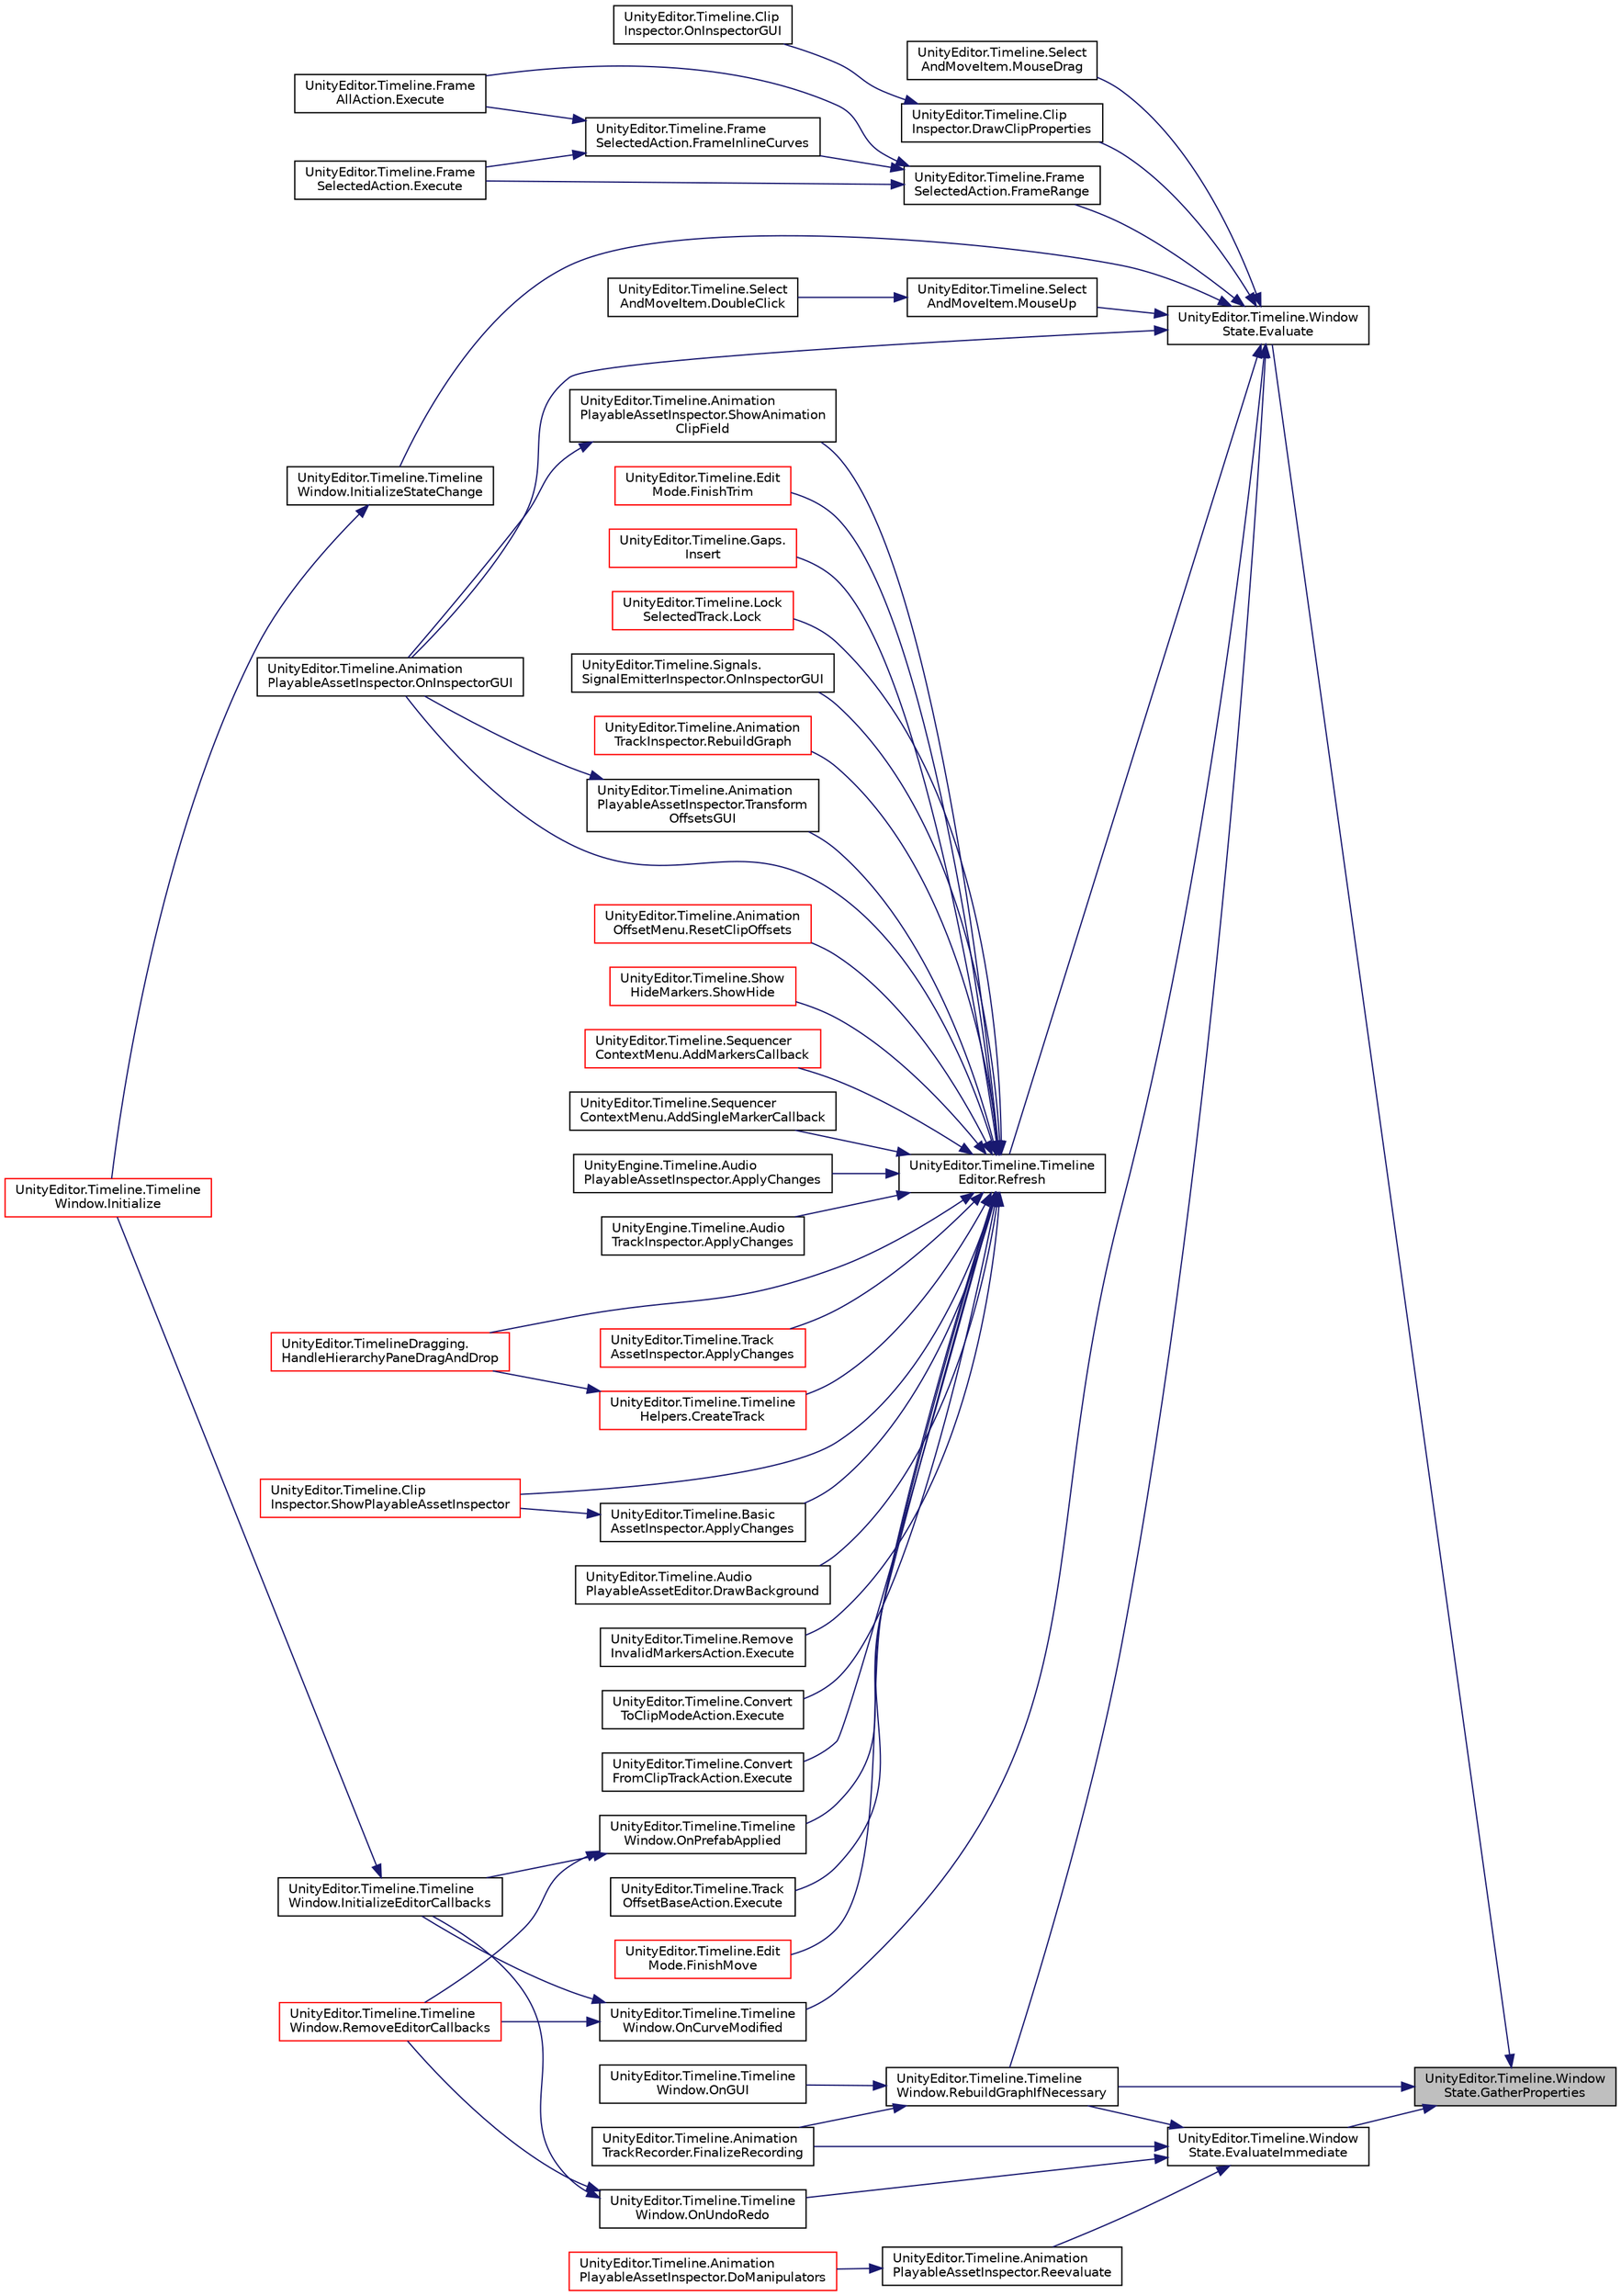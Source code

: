 digraph "UnityEditor.Timeline.WindowState.GatherProperties"
{
 // LATEX_PDF_SIZE
  edge [fontname="Helvetica",fontsize="10",labelfontname="Helvetica",labelfontsize="10"];
  node [fontname="Helvetica",fontsize="10",shape=record];
  rankdir="RL";
  Node1 [label="UnityEditor.Timeline.Window\lState.GatherProperties",height=0.2,width=0.4,color="black", fillcolor="grey75", style="filled", fontcolor="black",tooltip=" "];
  Node1 -> Node2 [dir="back",color="midnightblue",fontsize="10",style="solid",fontname="Helvetica"];
  Node2 [label="UnityEditor.Timeline.Window\lState.Evaluate",height=0.2,width=0.4,color="black", fillcolor="white", style="filled",URL="$class_unity_editor_1_1_timeline_1_1_window_state.html#ab469068a54205d03f681a4ca66919395",tooltip=" "];
  Node2 -> Node3 [dir="back",color="midnightblue",fontsize="10",style="solid",fontname="Helvetica"];
  Node3 [label="UnityEditor.Timeline.Clip\lInspector.DrawClipProperties",height=0.2,width=0.4,color="black", fillcolor="white", style="filled",URL="$class_unity_editor_1_1_timeline_1_1_clip_inspector.html#a861fcebebcec33861a27ec0e01b73118",tooltip=" "];
  Node3 -> Node4 [dir="back",color="midnightblue",fontsize="10",style="solid",fontname="Helvetica"];
  Node4 [label="UnityEditor.Timeline.Clip\lInspector.OnInspectorGUI",height=0.2,width=0.4,color="black", fillcolor="white", style="filled",URL="$class_unity_editor_1_1_timeline_1_1_clip_inspector.html#a8feba723c3a1729a81420c7675b90506",tooltip=" "];
  Node2 -> Node5 [dir="back",color="midnightblue",fontsize="10",style="solid",fontname="Helvetica"];
  Node5 [label="UnityEditor.Timeline.Frame\lSelectedAction.FrameRange",height=0.2,width=0.4,color="black", fillcolor="white", style="filled",URL="$class_unity_editor_1_1_timeline_1_1_frame_selected_action.html#ae0122012cd5227ac45050968f50db2f0",tooltip=" "];
  Node5 -> Node6 [dir="back",color="midnightblue",fontsize="10",style="solid",fontname="Helvetica"];
  Node6 [label="UnityEditor.Timeline.Frame\lAllAction.Execute",height=0.2,width=0.4,color="black", fillcolor="white", style="filled",URL="$class_unity_editor_1_1_timeline_1_1_frame_all_action.html#a9ef0a2710f2a1d3141f217b4fe28d8ff",tooltip=" "];
  Node5 -> Node7 [dir="back",color="midnightblue",fontsize="10",style="solid",fontname="Helvetica"];
  Node7 [label="UnityEditor.Timeline.Frame\lSelectedAction.Execute",height=0.2,width=0.4,color="black", fillcolor="white", style="filled",URL="$class_unity_editor_1_1_timeline_1_1_frame_selected_action.html#a129bc2cda89a2bd8ca9a597c94fee63f",tooltip=" "];
  Node5 -> Node8 [dir="back",color="midnightblue",fontsize="10",style="solid",fontname="Helvetica"];
  Node8 [label="UnityEditor.Timeline.Frame\lSelectedAction.FrameInlineCurves",height=0.2,width=0.4,color="black", fillcolor="white", style="filled",URL="$class_unity_editor_1_1_timeline_1_1_frame_selected_action.html#a0b8f235591f0655d06f0e67f6be6ce24",tooltip=" "];
  Node8 -> Node6 [dir="back",color="midnightblue",fontsize="10",style="solid",fontname="Helvetica"];
  Node8 -> Node7 [dir="back",color="midnightblue",fontsize="10",style="solid",fontname="Helvetica"];
  Node2 -> Node9 [dir="back",color="midnightblue",fontsize="10",style="solid",fontname="Helvetica"];
  Node9 [label="UnityEditor.Timeline.Timeline\lWindow.InitializeStateChange",height=0.2,width=0.4,color="black", fillcolor="white", style="filled",URL="$class_unity_editor_1_1_timeline_1_1_timeline_window.html#afedf240b1216d45ca3323b6541a8baaf",tooltip=" "];
  Node9 -> Node10 [dir="back",color="midnightblue",fontsize="10",style="solid",fontname="Helvetica"];
  Node10 [label="UnityEditor.Timeline.Timeline\lWindow.Initialize",height=0.2,width=0.4,color="red", fillcolor="white", style="filled",URL="$class_unity_editor_1_1_timeline_1_1_timeline_window.html#a154053a04b8716bb8c258652728cf13e",tooltip=" "];
  Node2 -> Node14 [dir="back",color="midnightblue",fontsize="10",style="solid",fontname="Helvetica"];
  Node14 [label="UnityEditor.Timeline.Select\lAndMoveItem.MouseDrag",height=0.2,width=0.4,color="black", fillcolor="white", style="filled",URL="$class_unity_editor_1_1_timeline_1_1_select_and_move_item.html#a584bdd0d566071b66460cdbf2c518833",tooltip=" "];
  Node2 -> Node15 [dir="back",color="midnightblue",fontsize="10",style="solid",fontname="Helvetica"];
  Node15 [label="UnityEditor.Timeline.Select\lAndMoveItem.MouseUp",height=0.2,width=0.4,color="black", fillcolor="white", style="filled",URL="$class_unity_editor_1_1_timeline_1_1_select_and_move_item.html#aecb8a0d92c548adb53b2ccc269fac49b",tooltip=" "];
  Node15 -> Node16 [dir="back",color="midnightblue",fontsize="10",style="solid",fontname="Helvetica"];
  Node16 [label="UnityEditor.Timeline.Select\lAndMoveItem.DoubleClick",height=0.2,width=0.4,color="black", fillcolor="white", style="filled",URL="$class_unity_editor_1_1_timeline_1_1_select_and_move_item.html#acc43f51dc81e97926496cbcd5f3d0056",tooltip=" "];
  Node2 -> Node17 [dir="back",color="midnightblue",fontsize="10",style="solid",fontname="Helvetica"];
  Node17 [label="UnityEditor.Timeline.Timeline\lWindow.OnCurveModified",height=0.2,width=0.4,color="black", fillcolor="white", style="filled",URL="$class_unity_editor_1_1_timeline_1_1_timeline_window.html#a758ef24bc9f979fe7a13ef6e5ed92a93",tooltip=" "];
  Node17 -> Node18 [dir="back",color="midnightblue",fontsize="10",style="solid",fontname="Helvetica"];
  Node18 [label="UnityEditor.Timeline.Timeline\lWindow.InitializeEditorCallbacks",height=0.2,width=0.4,color="black", fillcolor="white", style="filled",URL="$class_unity_editor_1_1_timeline_1_1_timeline_window.html#ab71bfd5f28c0cf3e9ac9cacd33d4be74",tooltip=" "];
  Node18 -> Node10 [dir="back",color="midnightblue",fontsize="10",style="solid",fontname="Helvetica"];
  Node17 -> Node19 [dir="back",color="midnightblue",fontsize="10",style="solid",fontname="Helvetica"];
  Node19 [label="UnityEditor.Timeline.Timeline\lWindow.RemoveEditorCallbacks",height=0.2,width=0.4,color="red", fillcolor="white", style="filled",URL="$class_unity_editor_1_1_timeline_1_1_timeline_window.html#adeea43b18ac646059778f3b2c9e5fe2c",tooltip=" "];
  Node2 -> Node21 [dir="back",color="midnightblue",fontsize="10",style="solid",fontname="Helvetica"];
  Node21 [label="UnityEditor.Timeline.Animation\lPlayableAssetInspector.OnInspectorGUI",height=0.2,width=0.4,color="black", fillcolor="white", style="filled",URL="$class_unity_editor_1_1_timeline_1_1_animation_playable_asset_inspector.html#a9198a92a8660008bb716236ac2959448",tooltip=" "];
  Node2 -> Node22 [dir="back",color="midnightblue",fontsize="10",style="solid",fontname="Helvetica"];
  Node22 [label="UnityEditor.Timeline.Timeline\lWindow.RebuildGraphIfNecessary",height=0.2,width=0.4,color="black", fillcolor="white", style="filled",URL="$class_unity_editor_1_1_timeline_1_1_timeline_window.html#acc50183d8d8bb06a0714764d62452f77",tooltip=" "];
  Node22 -> Node23 [dir="back",color="midnightblue",fontsize="10",style="solid",fontname="Helvetica"];
  Node23 [label="UnityEditor.Timeline.Animation\lTrackRecorder.FinalizeRecording",height=0.2,width=0.4,color="black", fillcolor="white", style="filled",URL="$class_unity_editor_1_1_timeline_1_1_animation_track_recorder.html#a380c9200939121de63d86333cd1a6ebb",tooltip=" "];
  Node22 -> Node12 [dir="back",color="midnightblue",fontsize="10",style="solid",fontname="Helvetica"];
  Node12 [label="UnityEditor.Timeline.Timeline\lWindow.OnGUI",height=0.2,width=0.4,color="black", fillcolor="white", style="filled",URL="$class_unity_editor_1_1_timeline_1_1_timeline_window.html#a7327db99348d465b7c37571f863e05e6",tooltip=" "];
  Node2 -> Node24 [dir="back",color="midnightblue",fontsize="10",style="solid",fontname="Helvetica"];
  Node24 [label="UnityEditor.Timeline.Timeline\lEditor.Refresh",height=0.2,width=0.4,color="black", fillcolor="white", style="filled",URL="$class_unity_editor_1_1_timeline_1_1_timeline_editor.html#aac9130b771a4f65a484abe4ec3df471d",tooltip=" "];
  Node24 -> Node25 [dir="back",color="midnightblue",fontsize="10",style="solid",fontname="Helvetica"];
  Node25 [label="UnityEditor.Timeline.Sequencer\lContextMenu.AddMarkersCallback",height=0.2,width=0.4,color="red", fillcolor="white", style="filled",URL="$class_unity_editor_1_1_timeline_1_1_sequencer_context_menu.html#a5f2333a039d8e189c8cf99e36825a75d",tooltip=" "];
  Node24 -> Node27 [dir="back",color="midnightblue",fontsize="10",style="solid",fontname="Helvetica"];
  Node27 [label="UnityEditor.Timeline.Sequencer\lContextMenu.AddSingleMarkerCallback",height=0.2,width=0.4,color="black", fillcolor="white", style="filled",URL="$class_unity_editor_1_1_timeline_1_1_sequencer_context_menu.html#a11e6e61355e8a7ef437d84d8ea4e7ce1",tooltip=" "];
  Node24 -> Node28 [dir="back",color="midnightblue",fontsize="10",style="solid",fontname="Helvetica"];
  Node28 [label="UnityEngine.Timeline.Audio\lPlayableAssetInspector.ApplyChanges",height=0.2,width=0.4,color="black", fillcolor="white", style="filled",URL="$class_unity_engine_1_1_timeline_1_1_audio_playable_asset_inspector.html#ae60cddc4b36ce6a39b0706048718714f",tooltip=" "];
  Node24 -> Node29 [dir="back",color="midnightblue",fontsize="10",style="solid",fontname="Helvetica"];
  Node29 [label="UnityEngine.Timeline.Audio\lTrackInspector.ApplyChanges",height=0.2,width=0.4,color="black", fillcolor="white", style="filled",URL="$class_unity_engine_1_1_timeline_1_1_audio_track_inspector.html#af1569daf2f13f4c6c53966771bf55d5a",tooltip=" "];
  Node24 -> Node30 [dir="back",color="midnightblue",fontsize="10",style="solid",fontname="Helvetica"];
  Node30 [label="UnityEditor.Timeline.Basic\lAssetInspector.ApplyChanges",height=0.2,width=0.4,color="black", fillcolor="white", style="filled",URL="$class_unity_editor_1_1_timeline_1_1_basic_asset_inspector.html#a9bffd090e7f639c40817f79eeb2e8ecc",tooltip=" "];
  Node30 -> Node31 [dir="back",color="midnightblue",fontsize="10",style="solid",fontname="Helvetica"];
  Node31 [label="UnityEditor.Timeline.Clip\lInspector.ShowPlayableAssetInspector",height=0.2,width=0.4,color="red", fillcolor="white", style="filled",URL="$class_unity_editor_1_1_timeline_1_1_clip_inspector.html#a2f68161d7d16e07e16e3f341bc7fcc8e",tooltip=" "];
  Node24 -> Node33 [dir="back",color="midnightblue",fontsize="10",style="solid",fontname="Helvetica"];
  Node33 [label="UnityEditor.Timeline.Track\lAssetInspector.ApplyChanges",height=0.2,width=0.4,color="red", fillcolor="white", style="filled",URL="$class_unity_editor_1_1_timeline_1_1_track_asset_inspector.html#a6d3ad6e3b8d3c10834a0a471295cf6c0",tooltip=" "];
  Node24 -> Node36 [dir="back",color="midnightblue",fontsize="10",style="solid",fontname="Helvetica"];
  Node36 [label="UnityEditor.Timeline.Timeline\lHelpers.CreateTrack",height=0.2,width=0.4,color="red", fillcolor="white", style="filled",URL="$class_unity_editor_1_1_timeline_1_1_timeline_helpers.html#a38380f338eea38b6497d3ab761acfdb1",tooltip=" "];
  Node36 -> Node52 [dir="back",color="midnightblue",fontsize="10",style="solid",fontname="Helvetica"];
  Node52 [label="UnityEditor.TimelineDragging.\lHandleHierarchyPaneDragAndDrop",height=0.2,width=0.4,color="red", fillcolor="white", style="filled",URL="$class_unity_editor_1_1_timeline_dragging.html#a687c347694a64d20d8211ae692d0f18e",tooltip=" "];
  Node24 -> Node54 [dir="back",color="midnightblue",fontsize="10",style="solid",fontname="Helvetica"];
  Node54 [label="UnityEditor.Timeline.Audio\lPlayableAssetEditor.DrawBackground",height=0.2,width=0.4,color="black", fillcolor="white", style="filled",URL="$class_unity_editor_1_1_timeline_1_1_audio_playable_asset_editor.html#a3687c81461e2b7f6bd9a83d683d0462c",tooltip="Override this method to draw a background for a clip ."];
  Node24 -> Node55 [dir="back",color="midnightblue",fontsize="10",style="solid",fontname="Helvetica"];
  Node55 [label="UnityEditor.Timeline.Remove\lInvalidMarkersAction.Execute",height=0.2,width=0.4,color="black", fillcolor="white", style="filled",URL="$class_unity_editor_1_1_timeline_1_1_remove_invalid_markers_action.html#a9f7c38d98320a590c861d4d4d3a27d22",tooltip=" "];
  Node24 -> Node56 [dir="back",color="midnightblue",fontsize="10",style="solid",fontname="Helvetica"];
  Node56 [label="UnityEditor.Timeline.Convert\lToClipModeAction.Execute",height=0.2,width=0.4,color="black", fillcolor="white", style="filled",URL="$class_unity_editor_1_1_timeline_1_1_convert_to_clip_mode_action.html#ad9e9b9d3904ecd203d5c574f66720df6",tooltip=" "];
  Node24 -> Node57 [dir="back",color="midnightblue",fontsize="10",style="solid",fontname="Helvetica"];
  Node57 [label="UnityEditor.Timeline.Convert\lFromClipTrackAction.Execute",height=0.2,width=0.4,color="black", fillcolor="white", style="filled",URL="$class_unity_editor_1_1_timeline_1_1_convert_from_clip_track_action.html#a5a08b8c4ada136b09d37c34bcabb0346",tooltip=" "];
  Node24 -> Node58 [dir="back",color="midnightblue",fontsize="10",style="solid",fontname="Helvetica"];
  Node58 [label="UnityEditor.Timeline.Track\lOffsetBaseAction.Execute",height=0.2,width=0.4,color="black", fillcolor="white", style="filled",URL="$class_unity_editor_1_1_timeline_1_1_track_offset_base_action.html#ad831c78b458a2e06ea5e55c261404df8",tooltip=" "];
  Node24 -> Node59 [dir="back",color="midnightblue",fontsize="10",style="solid",fontname="Helvetica"];
  Node59 [label="UnityEditor.Timeline.Edit\lMode.FinishMove",height=0.2,width=0.4,color="red", fillcolor="white", style="filled",URL="$class_unity_editor_1_1_timeline_1_1_edit_mode.html#a65a01ef5fa96430145d99d00470f9578",tooltip=" "];
  Node24 -> Node64 [dir="back",color="midnightblue",fontsize="10",style="solid",fontname="Helvetica"];
  Node64 [label="UnityEditor.Timeline.Edit\lMode.FinishTrim",height=0.2,width=0.4,color="red", fillcolor="white", style="filled",URL="$class_unity_editor_1_1_timeline_1_1_edit_mode.html#afa96bdbfbf805f3dc9aa7ad199436340",tooltip=" "];
  Node24 -> Node52 [dir="back",color="midnightblue",fontsize="10",style="solid",fontname="Helvetica"];
  Node24 -> Node77 [dir="back",color="midnightblue",fontsize="10",style="solid",fontname="Helvetica"];
  Node77 [label="UnityEditor.Timeline.Gaps.\lInsert",height=0.2,width=0.4,color="red", fillcolor="white", style="filled",URL="$class_unity_editor_1_1_timeline_1_1_gaps.html#a51e4fa370fc9acdc7d5dfe7d8c364857",tooltip=" "];
  Node24 -> Node79 [dir="back",color="midnightblue",fontsize="10",style="solid",fontname="Helvetica"];
  Node79 [label="UnityEditor.Timeline.Lock\lSelectedTrack.Lock",height=0.2,width=0.4,color="red", fillcolor="white", style="filled",URL="$class_unity_editor_1_1_timeline_1_1_lock_selected_track.html#a18d3be67222d4f1d0b7b9ceebc57e705",tooltip=" "];
  Node24 -> Node21 [dir="back",color="midnightblue",fontsize="10",style="solid",fontname="Helvetica"];
  Node24 -> Node81 [dir="back",color="midnightblue",fontsize="10",style="solid",fontname="Helvetica"];
  Node81 [label="UnityEditor.Timeline.Signals.\lSignalEmitterInspector.OnInspectorGUI",height=0.2,width=0.4,color="black", fillcolor="white", style="filled",URL="$class_unity_editor_1_1_timeline_1_1_signals_1_1_signal_emitter_inspector.html#a195ef47d79d4e4bd401e5dfe882adb8e",tooltip=" "];
  Node24 -> Node82 [dir="back",color="midnightblue",fontsize="10",style="solid",fontname="Helvetica"];
  Node82 [label="UnityEditor.Timeline.Timeline\lWindow.OnPrefabApplied",height=0.2,width=0.4,color="black", fillcolor="white", style="filled",URL="$class_unity_editor_1_1_timeline_1_1_timeline_window.html#abb1b7e92b5e1c0d5085d215326aa7520",tooltip=" "];
  Node82 -> Node18 [dir="back",color="midnightblue",fontsize="10",style="solid",fontname="Helvetica"];
  Node82 -> Node19 [dir="back",color="midnightblue",fontsize="10",style="solid",fontname="Helvetica"];
  Node24 -> Node83 [dir="back",color="midnightblue",fontsize="10",style="solid",fontname="Helvetica"];
  Node83 [label="UnityEditor.Timeline.Animation\lTrackInspector.RebuildGraph",height=0.2,width=0.4,color="red", fillcolor="white", style="filled",URL="$class_unity_editor_1_1_timeline_1_1_animation_track_inspector.html#a4f81cbdd58e72e8d805d341bce41ed92",tooltip=" "];
  Node24 -> Node87 [dir="back",color="midnightblue",fontsize="10",style="solid",fontname="Helvetica"];
  Node87 [label="UnityEditor.Timeline.Animation\lOffsetMenu.ResetClipOffsets",height=0.2,width=0.4,color="red", fillcolor="white", style="filled",URL="$class_unity_editor_1_1_timeline_1_1_animation_offset_menu.html#ab4b529625d978e4fb65634e427f836c5",tooltip=" "];
  Node24 -> Node89 [dir="back",color="midnightblue",fontsize="10",style="solid",fontname="Helvetica"];
  Node89 [label="UnityEditor.Timeline.Animation\lPlayableAssetInspector.ShowAnimation\lClipField",height=0.2,width=0.4,color="black", fillcolor="white", style="filled",URL="$class_unity_editor_1_1_timeline_1_1_animation_playable_asset_inspector.html#a16cc000274371190ae4d8ce6badd957a",tooltip=" "];
  Node89 -> Node21 [dir="back",color="midnightblue",fontsize="10",style="solid",fontname="Helvetica"];
  Node24 -> Node90 [dir="back",color="midnightblue",fontsize="10",style="solid",fontname="Helvetica"];
  Node90 [label="UnityEditor.Timeline.Show\lHideMarkers.ShowHide",height=0.2,width=0.4,color="red", fillcolor="white", style="filled",URL="$class_unity_editor_1_1_timeline_1_1_show_hide_markers.html#a50a60955bcd7d2167a7c1c48c0c137f3",tooltip=" "];
  Node24 -> Node31 [dir="back",color="midnightblue",fontsize="10",style="solid",fontname="Helvetica"];
  Node24 -> Node92 [dir="back",color="midnightblue",fontsize="10",style="solid",fontname="Helvetica"];
  Node92 [label="UnityEditor.Timeline.Animation\lPlayableAssetInspector.Transform\lOffsetsGUI",height=0.2,width=0.4,color="black", fillcolor="white", style="filled",URL="$class_unity_editor_1_1_timeline_1_1_animation_playable_asset_inspector.html#a301db27db203ad0c07bbce0ee2c11bf8",tooltip=" "];
  Node92 -> Node21 [dir="back",color="midnightblue",fontsize="10",style="solid",fontname="Helvetica"];
  Node1 -> Node93 [dir="back",color="midnightblue",fontsize="10",style="solid",fontname="Helvetica"];
  Node93 [label="UnityEditor.Timeline.Window\lState.EvaluateImmediate",height=0.2,width=0.4,color="black", fillcolor="white", style="filled",URL="$class_unity_editor_1_1_timeline_1_1_window_state.html#a099f959958a82eb50ee7e35644888908",tooltip=" "];
  Node93 -> Node23 [dir="back",color="midnightblue",fontsize="10",style="solid",fontname="Helvetica"];
  Node93 -> Node94 [dir="back",color="midnightblue",fontsize="10",style="solid",fontname="Helvetica"];
  Node94 [label="UnityEditor.Timeline.Timeline\lWindow.OnUndoRedo",height=0.2,width=0.4,color="black", fillcolor="white", style="filled",URL="$class_unity_editor_1_1_timeline_1_1_timeline_window.html#acdca02611f4faa350aea79e19db17c27",tooltip=" "];
  Node94 -> Node18 [dir="back",color="midnightblue",fontsize="10",style="solid",fontname="Helvetica"];
  Node94 -> Node19 [dir="back",color="midnightblue",fontsize="10",style="solid",fontname="Helvetica"];
  Node93 -> Node22 [dir="back",color="midnightblue",fontsize="10",style="solid",fontname="Helvetica"];
  Node93 -> Node95 [dir="back",color="midnightblue",fontsize="10",style="solid",fontname="Helvetica"];
  Node95 [label="UnityEditor.Timeline.Animation\lPlayableAssetInspector.Reevaluate",height=0.2,width=0.4,color="black", fillcolor="white", style="filled",URL="$class_unity_editor_1_1_timeline_1_1_animation_playable_asset_inspector.html#a404980eaf341cf430ae104043aaf4274",tooltip=" "];
  Node95 -> Node96 [dir="back",color="midnightblue",fontsize="10",style="solid",fontname="Helvetica"];
  Node96 [label="UnityEditor.Timeline.Animation\lPlayableAssetInspector.DoManipulators",height=0.2,width=0.4,color="red", fillcolor="white", style="filled",URL="$class_unity_editor_1_1_timeline_1_1_animation_playable_asset_inspector.html#a1eff7e6d79f7939ad937c43634293cc6",tooltip=" "];
  Node1 -> Node22 [dir="back",color="midnightblue",fontsize="10",style="solid",fontname="Helvetica"];
}
